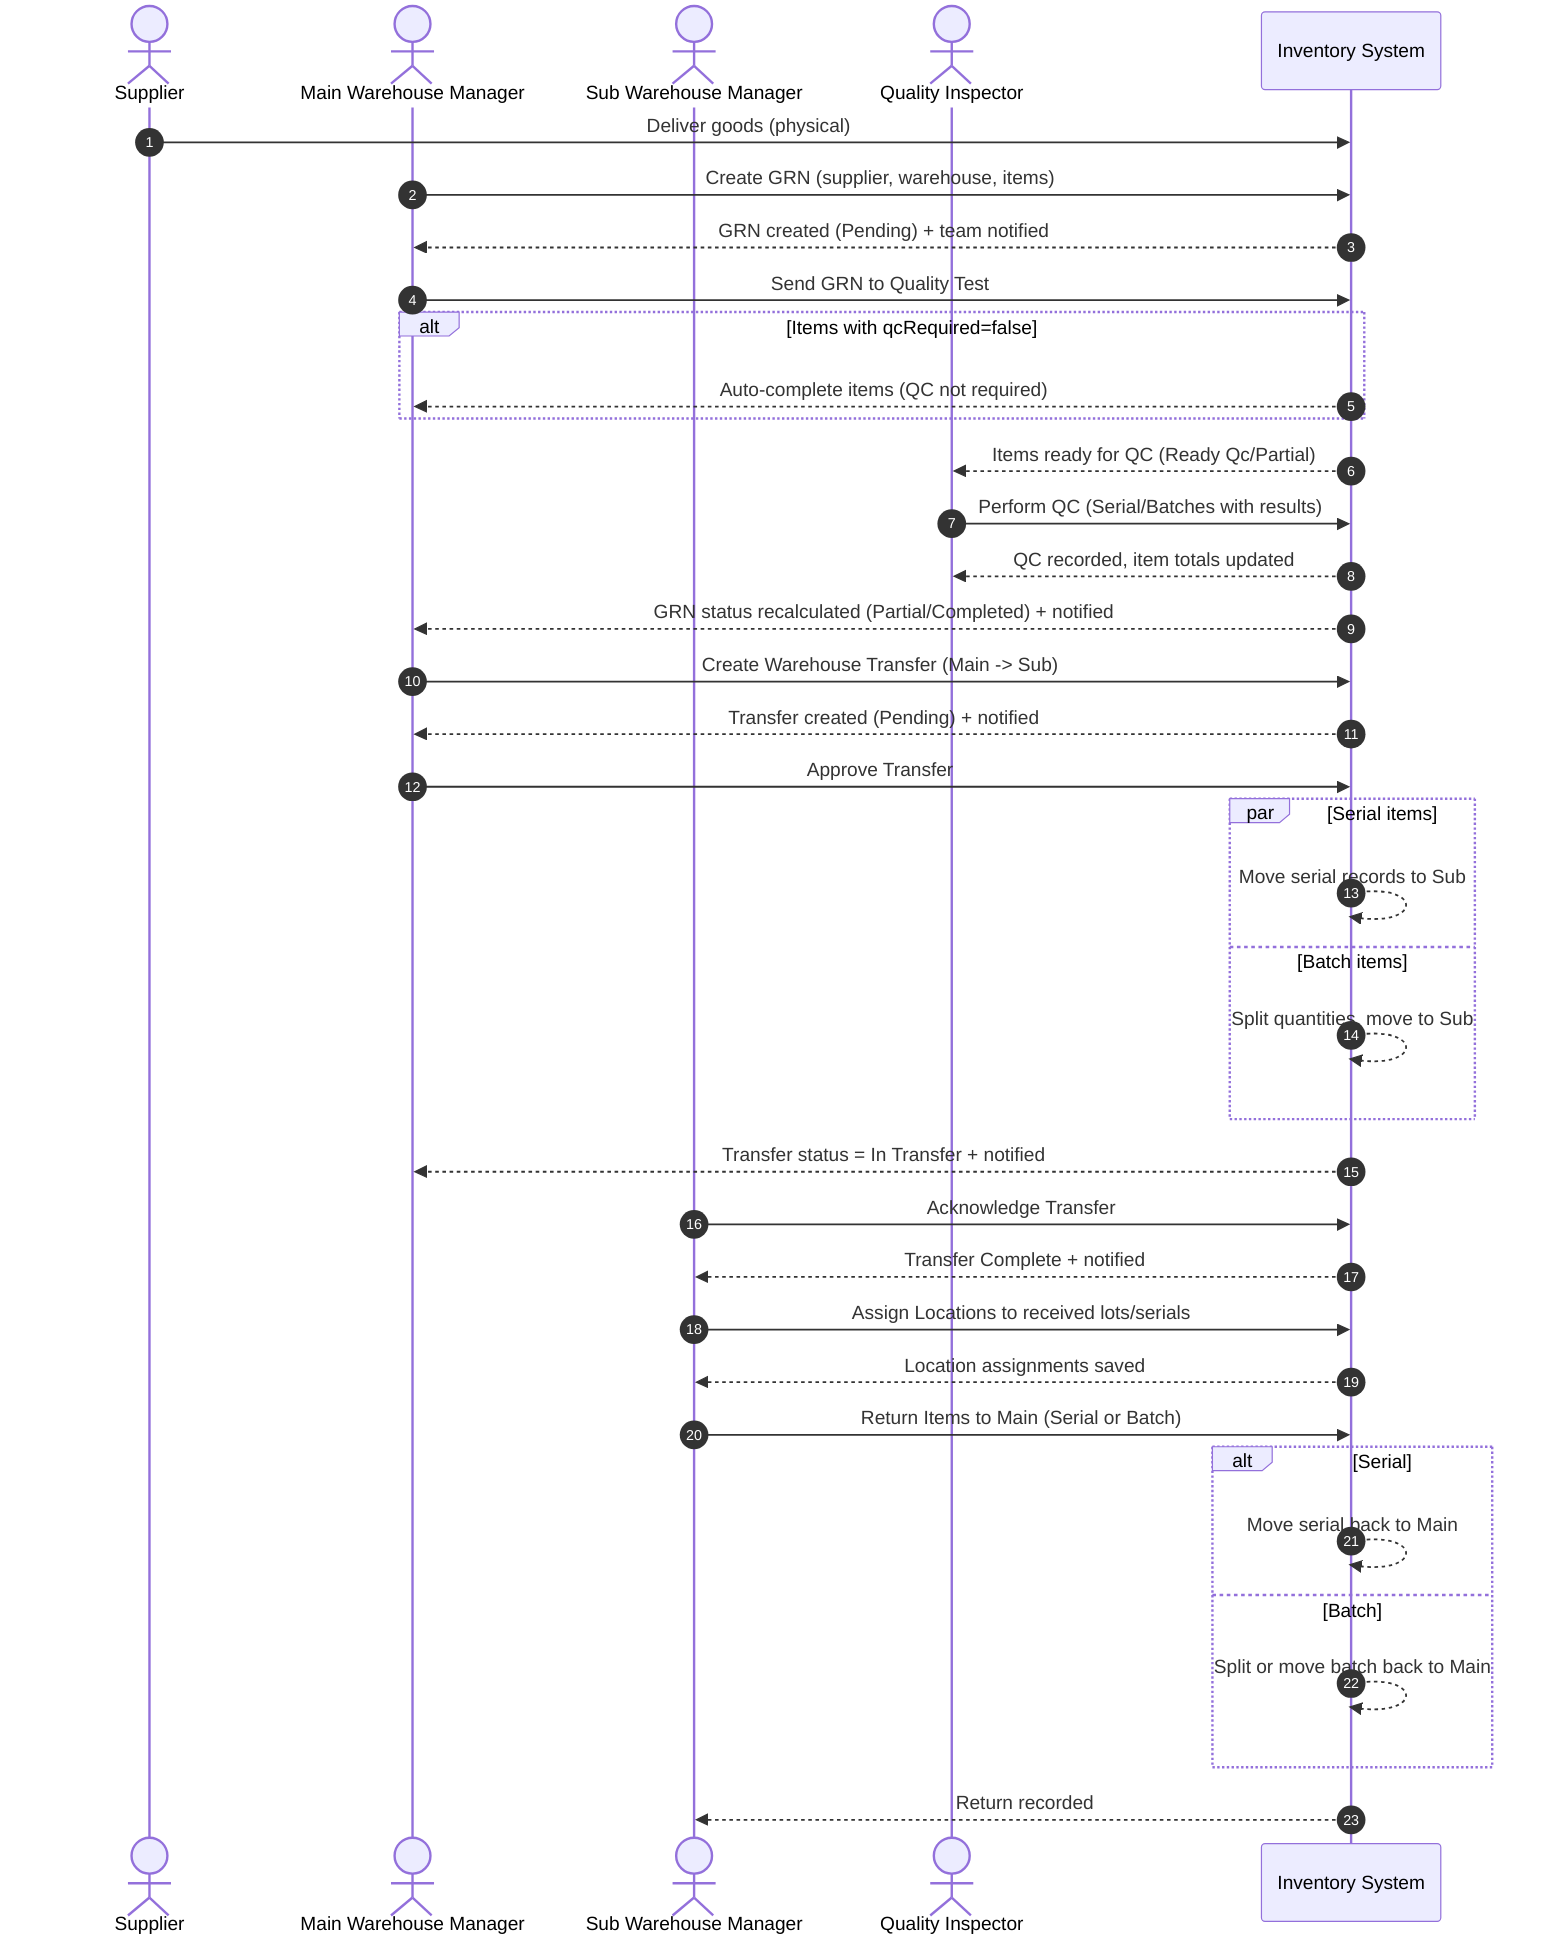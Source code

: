 sequenceDiagram
  autonumber
  actor Supplier
  actor MainMgr as Main Warehouse Manager
  actor SubMgr as Sub Warehouse Manager
  actor Inspector as Quality Inspector
  participant System as Inventory System

  Supplier->>System: Deliver goods (physical)
  MainMgr->>System: Create GRN (supplier, warehouse, items)
  System-->>MainMgr: GRN created (Pending) + team notified

  MainMgr->>System: Send GRN to Quality Test
  alt Items with qcRequired=false
    System-->>MainMgr: Auto-complete items (QC not required)
  end
  System-->>Inspector: Items ready for QC (Ready Qc/Partial)

  Inspector->>System: Perform QC (Serial/Batches with results)
  System-->>Inspector: QC recorded, item totals updated
  System-->>MainMgr: GRN status recalculated (Partial/Completed) + notified

  MainMgr->>System: Create Warehouse Transfer (Main -> Sub)
  System-->>MainMgr: Transfer created (Pending) + notified
  MainMgr->>System: Approve Transfer
  par Serial items
    System-->>System: Move serial records to Sub
  and Batch items
    System-->>System: Split quantities, move to Sub
  end
  System-->>MainMgr: Transfer status = In Transfer + notified
  SubMgr->>System: Acknowledge Transfer
  System-->>SubMgr: Transfer Complete + notified

  SubMgr->>System: Assign Locations to received lots/serials
  System-->>SubMgr: Location assignments saved

  SubMgr->>System: Return Items to Main (Serial or Batch)
  alt Serial
    System-->>System: Move serial back to Main
  else Batch
    System-->>System: Split or move batch back to Main
  end
  System-->>SubMgr: Return recorded